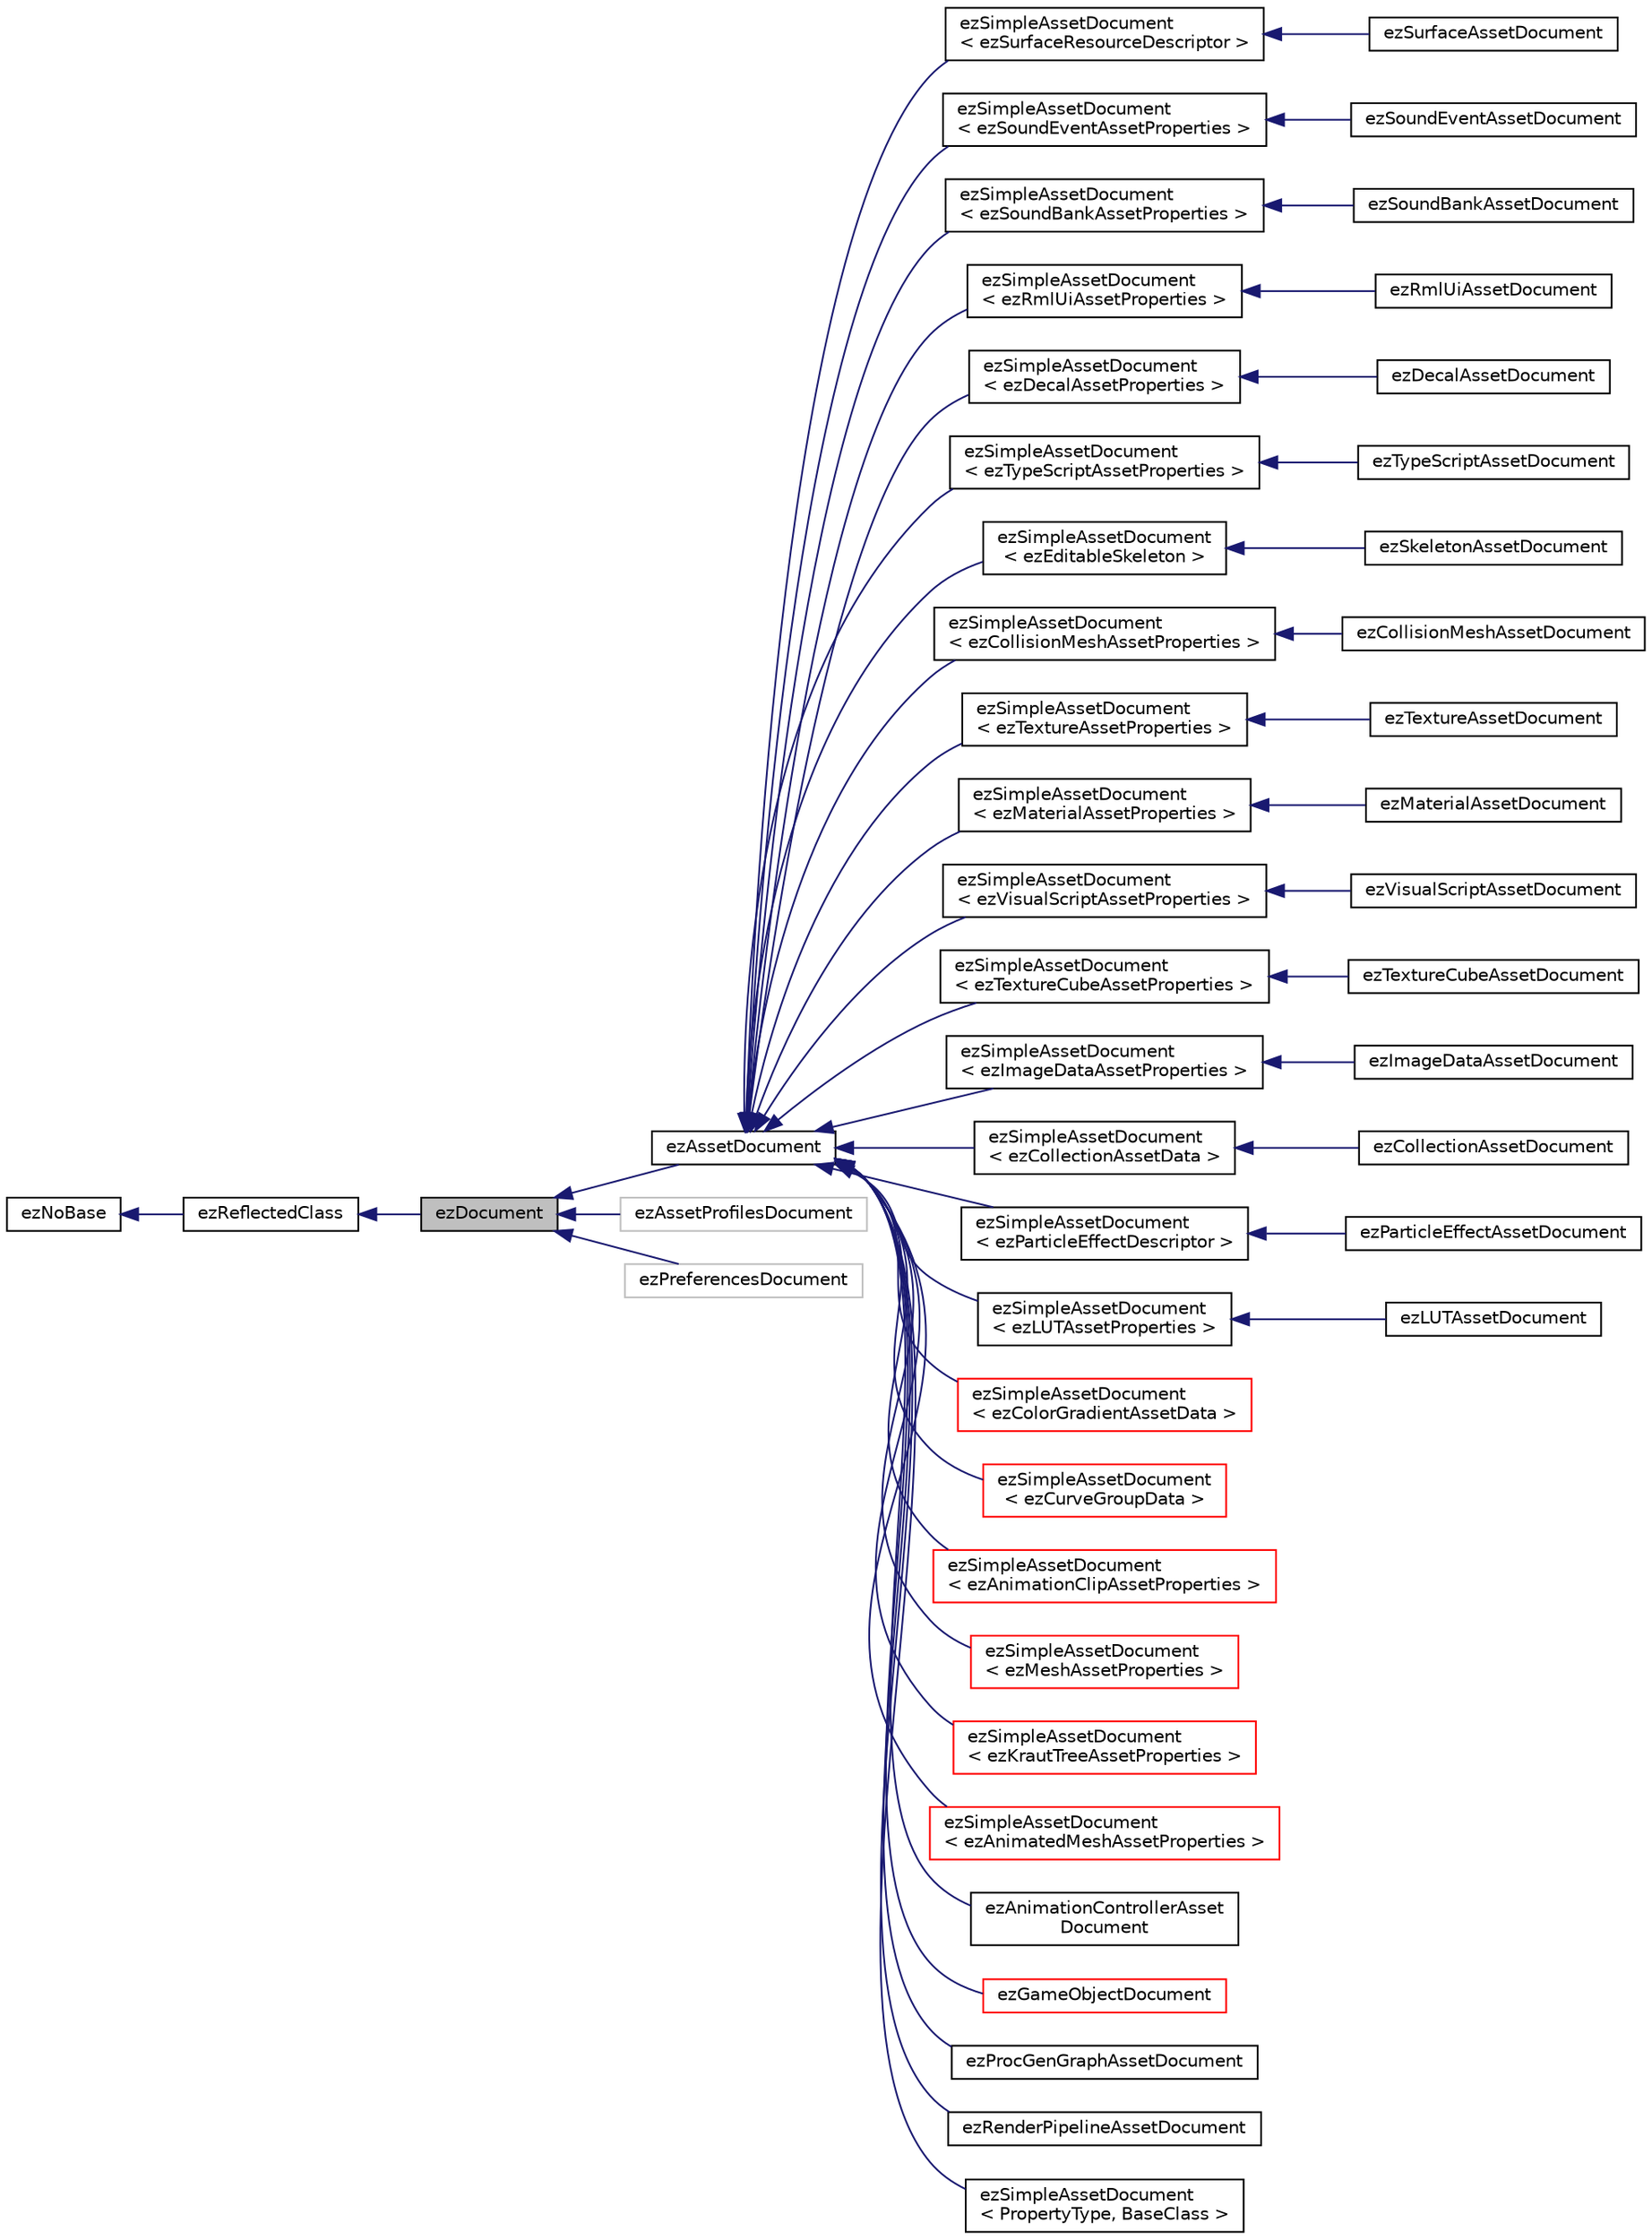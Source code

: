 digraph "ezDocument"
{
 // LATEX_PDF_SIZE
  edge [fontname="Helvetica",fontsize="10",labelfontname="Helvetica",labelfontsize="10"];
  node [fontname="Helvetica",fontsize="10",shape=record];
  rankdir="LR";
  Node1 [label="ezDocument",height=0.2,width=0.4,color="black", fillcolor="grey75", style="filled", fontcolor="black",tooltip=" "];
  Node2 -> Node1 [dir="back",color="midnightblue",fontsize="10",style="solid",fontname="Helvetica"];
  Node2 [label="ezReflectedClass",height=0.2,width=0.4,color="black", fillcolor="white", style="filled",URL="$db/d45/classez_reflected_class.htm",tooltip="All classes that should be dynamically reflectable, need to be derived from this base class."];
  Node3 -> Node2 [dir="back",color="midnightblue",fontsize="10",style="solid",fontname="Helvetica"];
  Node3 [label="ezNoBase",height=0.2,width=0.4,color="black", fillcolor="white", style="filled",URL="$d4/d02/classez_no_base.htm",tooltip="Dummy type to pass to templates and macros that expect a base type for a class that has no base."];
  Node1 -> Node4 [dir="back",color="midnightblue",fontsize="10",style="solid",fontname="Helvetica"];
  Node4 [label="ezAssetDocument",height=0.2,width=0.4,color="black", fillcolor="white", style="filled",URL="$d2/d47/classez_asset_document.htm",tooltip=" "];
  Node4 -> Node5 [dir="back",color="midnightblue",fontsize="10",style="solid",fontname="Helvetica"];
  Node5 [label="ezSimpleAssetDocument\l\< ezSurfaceResourceDescriptor \>",height=0.2,width=0.4,color="black", fillcolor="white", style="filled",URL="$d9/d62/classez_simple_asset_document.htm",tooltip=" "];
  Node5 -> Node6 [dir="back",color="midnightblue",fontsize="10",style="solid",fontname="Helvetica"];
  Node6 [label="ezSurfaceAssetDocument",height=0.2,width=0.4,color="black", fillcolor="white", style="filled",URL="$d1/d0e/classez_surface_asset_document.htm",tooltip=" "];
  Node4 -> Node7 [dir="back",color="midnightblue",fontsize="10",style="solid",fontname="Helvetica"];
  Node7 [label="ezSimpleAssetDocument\l\< ezSoundEventAssetProperties \>",height=0.2,width=0.4,color="black", fillcolor="white", style="filled",URL="$d9/d62/classez_simple_asset_document.htm",tooltip=" "];
  Node7 -> Node8 [dir="back",color="midnightblue",fontsize="10",style="solid",fontname="Helvetica"];
  Node8 [label="ezSoundEventAssetDocument",height=0.2,width=0.4,color="black", fillcolor="white", style="filled",URL="$d8/dac/classez_sound_event_asset_document.htm",tooltip=" "];
  Node4 -> Node9 [dir="back",color="midnightblue",fontsize="10",style="solid",fontname="Helvetica"];
  Node9 [label="ezSimpleAssetDocument\l\< ezSoundBankAssetProperties \>",height=0.2,width=0.4,color="black", fillcolor="white", style="filled",URL="$d9/d62/classez_simple_asset_document.htm",tooltip=" "];
  Node9 -> Node10 [dir="back",color="midnightblue",fontsize="10",style="solid",fontname="Helvetica"];
  Node10 [label="ezSoundBankAssetDocument",height=0.2,width=0.4,color="black", fillcolor="white", style="filled",URL="$d5/d04/classez_sound_bank_asset_document.htm",tooltip=" "];
  Node4 -> Node11 [dir="back",color="midnightblue",fontsize="10",style="solid",fontname="Helvetica"];
  Node11 [label="ezSimpleAssetDocument\l\< ezRmlUiAssetProperties \>",height=0.2,width=0.4,color="black", fillcolor="white", style="filled",URL="$d9/d62/classez_simple_asset_document.htm",tooltip=" "];
  Node11 -> Node12 [dir="back",color="midnightblue",fontsize="10",style="solid",fontname="Helvetica"];
  Node12 [label="ezRmlUiAssetDocument",height=0.2,width=0.4,color="black", fillcolor="white", style="filled",URL="$dc/ded/classez_rml_ui_asset_document.htm",tooltip=" "];
  Node4 -> Node13 [dir="back",color="midnightblue",fontsize="10",style="solid",fontname="Helvetica"];
  Node13 [label="ezSimpleAssetDocument\l\< ezDecalAssetProperties \>",height=0.2,width=0.4,color="black", fillcolor="white", style="filled",URL="$d9/d62/classez_simple_asset_document.htm",tooltip=" "];
  Node13 -> Node14 [dir="back",color="midnightblue",fontsize="10",style="solid",fontname="Helvetica"];
  Node14 [label="ezDecalAssetDocument",height=0.2,width=0.4,color="black", fillcolor="white", style="filled",URL="$db/d32/classez_decal_asset_document.htm",tooltip=" "];
  Node4 -> Node15 [dir="back",color="midnightblue",fontsize="10",style="solid",fontname="Helvetica"];
  Node15 [label="ezSimpleAssetDocument\l\< ezTypeScriptAssetProperties \>",height=0.2,width=0.4,color="black", fillcolor="white", style="filled",URL="$d9/d62/classez_simple_asset_document.htm",tooltip=" "];
  Node15 -> Node16 [dir="back",color="midnightblue",fontsize="10",style="solid",fontname="Helvetica"];
  Node16 [label="ezTypeScriptAssetDocument",height=0.2,width=0.4,color="black", fillcolor="white", style="filled",URL="$da/ddb/classez_type_script_asset_document.htm",tooltip=" "];
  Node4 -> Node17 [dir="back",color="midnightblue",fontsize="10",style="solid",fontname="Helvetica"];
  Node17 [label="ezSimpleAssetDocument\l\< ezEditableSkeleton \>",height=0.2,width=0.4,color="black", fillcolor="white", style="filled",URL="$d9/d62/classez_simple_asset_document.htm",tooltip=" "];
  Node17 -> Node18 [dir="back",color="midnightblue",fontsize="10",style="solid",fontname="Helvetica"];
  Node18 [label="ezSkeletonAssetDocument",height=0.2,width=0.4,color="black", fillcolor="white", style="filled",URL="$d2/d34/classez_skeleton_asset_document.htm",tooltip=" "];
  Node4 -> Node19 [dir="back",color="midnightblue",fontsize="10",style="solid",fontname="Helvetica"];
  Node19 [label="ezSimpleAssetDocument\l\< ezCollisionMeshAssetProperties \>",height=0.2,width=0.4,color="black", fillcolor="white", style="filled",URL="$d9/d62/classez_simple_asset_document.htm",tooltip=" "];
  Node19 -> Node20 [dir="back",color="midnightblue",fontsize="10",style="solid",fontname="Helvetica"];
  Node20 [label="ezCollisionMeshAssetDocument",height=0.2,width=0.4,color="black", fillcolor="white", style="filled",URL="$d9/d32/classez_collision_mesh_asset_document.htm",tooltip=" "];
  Node4 -> Node21 [dir="back",color="midnightblue",fontsize="10",style="solid",fontname="Helvetica"];
  Node21 [label="ezSimpleAssetDocument\l\< ezTextureAssetProperties \>",height=0.2,width=0.4,color="black", fillcolor="white", style="filled",URL="$d9/d62/classez_simple_asset_document.htm",tooltip=" "];
  Node21 -> Node22 [dir="back",color="midnightblue",fontsize="10",style="solid",fontname="Helvetica"];
  Node22 [label="ezTextureAssetDocument",height=0.2,width=0.4,color="black", fillcolor="white", style="filled",URL="$d5/df8/classez_texture_asset_document.htm",tooltip=" "];
  Node4 -> Node23 [dir="back",color="midnightblue",fontsize="10",style="solid",fontname="Helvetica"];
  Node23 [label="ezSimpleAssetDocument\l\< ezMaterialAssetProperties \>",height=0.2,width=0.4,color="black", fillcolor="white", style="filled",URL="$d9/d62/classez_simple_asset_document.htm",tooltip=" "];
  Node23 -> Node24 [dir="back",color="midnightblue",fontsize="10",style="solid",fontname="Helvetica"];
  Node24 [label="ezMaterialAssetDocument",height=0.2,width=0.4,color="black", fillcolor="white", style="filled",URL="$d3/d4c/classez_material_asset_document.htm",tooltip=" "];
  Node4 -> Node25 [dir="back",color="midnightblue",fontsize="10",style="solid",fontname="Helvetica"];
  Node25 [label="ezSimpleAssetDocument\l\< ezVisualScriptAssetProperties \>",height=0.2,width=0.4,color="black", fillcolor="white", style="filled",URL="$d9/d62/classez_simple_asset_document.htm",tooltip=" "];
  Node25 -> Node26 [dir="back",color="midnightblue",fontsize="10",style="solid",fontname="Helvetica"];
  Node26 [label="ezVisualScriptAssetDocument",height=0.2,width=0.4,color="black", fillcolor="white", style="filled",URL="$dc/de7/classez_visual_script_asset_document.htm",tooltip=" "];
  Node4 -> Node27 [dir="back",color="midnightblue",fontsize="10",style="solid",fontname="Helvetica"];
  Node27 [label="ezSimpleAssetDocument\l\< ezTextureCubeAssetProperties \>",height=0.2,width=0.4,color="black", fillcolor="white", style="filled",URL="$d9/d62/classez_simple_asset_document.htm",tooltip=" "];
  Node27 -> Node28 [dir="back",color="midnightblue",fontsize="10",style="solid",fontname="Helvetica"];
  Node28 [label="ezTextureCubeAssetDocument",height=0.2,width=0.4,color="black", fillcolor="white", style="filled",URL="$df/dd8/classez_texture_cube_asset_document.htm",tooltip=" "];
  Node4 -> Node29 [dir="back",color="midnightblue",fontsize="10",style="solid",fontname="Helvetica"];
  Node29 [label="ezSimpleAssetDocument\l\< ezImageDataAssetProperties \>",height=0.2,width=0.4,color="black", fillcolor="white", style="filled",URL="$d9/d62/classez_simple_asset_document.htm",tooltip=" "];
  Node29 -> Node30 [dir="back",color="midnightblue",fontsize="10",style="solid",fontname="Helvetica"];
  Node30 [label="ezImageDataAssetDocument",height=0.2,width=0.4,color="black", fillcolor="white", style="filled",URL="$d0/d33/classez_image_data_asset_document.htm",tooltip=" "];
  Node4 -> Node31 [dir="back",color="midnightblue",fontsize="10",style="solid",fontname="Helvetica"];
  Node31 [label="ezSimpleAssetDocument\l\< ezCollectionAssetData \>",height=0.2,width=0.4,color="black", fillcolor="white", style="filled",URL="$d9/d62/classez_simple_asset_document.htm",tooltip=" "];
  Node31 -> Node32 [dir="back",color="midnightblue",fontsize="10",style="solid",fontname="Helvetica"];
  Node32 [label="ezCollectionAssetDocument",height=0.2,width=0.4,color="black", fillcolor="white", style="filled",URL="$d9/d6e/classez_collection_asset_document.htm",tooltip=" "];
  Node4 -> Node33 [dir="back",color="midnightblue",fontsize="10",style="solid",fontname="Helvetica"];
  Node33 [label="ezSimpleAssetDocument\l\< ezParticleEffectDescriptor \>",height=0.2,width=0.4,color="black", fillcolor="white", style="filled",URL="$d9/d62/classez_simple_asset_document.htm",tooltip=" "];
  Node33 -> Node34 [dir="back",color="midnightblue",fontsize="10",style="solid",fontname="Helvetica"];
  Node34 [label="ezParticleEffectAssetDocument",height=0.2,width=0.4,color="black", fillcolor="white", style="filled",URL="$d8/d70/classez_particle_effect_asset_document.htm",tooltip=" "];
  Node4 -> Node35 [dir="back",color="midnightblue",fontsize="10",style="solid",fontname="Helvetica"];
  Node35 [label="ezSimpleAssetDocument\l\< ezLUTAssetProperties \>",height=0.2,width=0.4,color="black", fillcolor="white", style="filled",URL="$d9/d62/classez_simple_asset_document.htm",tooltip=" "];
  Node35 -> Node36 [dir="back",color="midnightblue",fontsize="10",style="solid",fontname="Helvetica"];
  Node36 [label="ezLUTAssetDocument",height=0.2,width=0.4,color="black", fillcolor="white", style="filled",URL="$d4/d3b/classez_l_u_t_asset_document.htm",tooltip=" "];
  Node4 -> Node37 [dir="back",color="midnightblue",fontsize="10",style="solid",fontname="Helvetica"];
  Node37 [label="ezSimpleAssetDocument\l\< ezColorGradientAssetData \>",height=0.2,width=0.4,color="red", fillcolor="white", style="filled",URL="$d9/d62/classez_simple_asset_document.htm",tooltip=" "];
  Node4 -> Node39 [dir="back",color="midnightblue",fontsize="10",style="solid",fontname="Helvetica"];
  Node39 [label="ezSimpleAssetDocument\l\< ezCurveGroupData \>",height=0.2,width=0.4,color="red", fillcolor="white", style="filled",URL="$d9/d62/classez_simple_asset_document.htm",tooltip=" "];
  Node4 -> Node41 [dir="back",color="midnightblue",fontsize="10",style="solid",fontname="Helvetica"];
  Node41 [label="ezSimpleAssetDocument\l\< ezAnimationClipAssetProperties \>",height=0.2,width=0.4,color="red", fillcolor="white", style="filled",URL="$d9/d62/classez_simple_asset_document.htm",tooltip=" "];
  Node4 -> Node43 [dir="back",color="midnightblue",fontsize="10",style="solid",fontname="Helvetica"];
  Node43 [label="ezSimpleAssetDocument\l\< ezMeshAssetProperties \>",height=0.2,width=0.4,color="red", fillcolor="white", style="filled",URL="$d9/d62/classez_simple_asset_document.htm",tooltip=" "];
  Node4 -> Node45 [dir="back",color="midnightblue",fontsize="10",style="solid",fontname="Helvetica"];
  Node45 [label="ezSimpleAssetDocument\l\< ezKrautTreeAssetProperties \>",height=0.2,width=0.4,color="red", fillcolor="white", style="filled",URL="$d9/d62/classez_simple_asset_document.htm",tooltip=" "];
  Node4 -> Node47 [dir="back",color="midnightblue",fontsize="10",style="solid",fontname="Helvetica"];
  Node47 [label="ezSimpleAssetDocument\l\< ezAnimatedMeshAssetProperties \>",height=0.2,width=0.4,color="red", fillcolor="white", style="filled",URL="$d9/d62/classez_simple_asset_document.htm",tooltip=" "];
  Node4 -> Node49 [dir="back",color="midnightblue",fontsize="10",style="solid",fontname="Helvetica"];
  Node49 [label="ezAnimationControllerAsset\lDocument",height=0.2,width=0.4,color="black", fillcolor="white", style="filled",URL="$d2/d07/classez_animation_controller_asset_document.htm",tooltip=" "];
  Node4 -> Node50 [dir="back",color="midnightblue",fontsize="10",style="solid",fontname="Helvetica"];
  Node50 [label="ezGameObjectDocument",height=0.2,width=0.4,color="red", fillcolor="white", style="filled",URL="$d0/d53/classez_game_object_document.htm",tooltip=" "];
  Node4 -> Node55 [dir="back",color="midnightblue",fontsize="10",style="solid",fontname="Helvetica"];
  Node55 [label="ezProcGenGraphAssetDocument",height=0.2,width=0.4,color="black", fillcolor="white", style="filled",URL="$d4/de8/classez_proc_gen_graph_asset_document.htm",tooltip=" "];
  Node4 -> Node56 [dir="back",color="midnightblue",fontsize="10",style="solid",fontname="Helvetica"];
  Node56 [label="ezRenderPipelineAssetDocument",height=0.2,width=0.4,color="black", fillcolor="white", style="filled",URL="$d8/db6/classez_render_pipeline_asset_document.htm",tooltip=" "];
  Node4 -> Node57 [dir="back",color="midnightblue",fontsize="10",style="solid",fontname="Helvetica"];
  Node57 [label="ezSimpleAssetDocument\l\< PropertyType, BaseClass \>",height=0.2,width=0.4,color="black", fillcolor="white", style="filled",URL="$d9/d62/classez_simple_asset_document.htm",tooltip=" "];
  Node1 -> Node58 [dir="back",color="midnightblue",fontsize="10",style="solid",fontname="Helvetica"];
  Node58 [label="ezAssetProfilesDocument",height=0.2,width=0.4,color="grey75", fillcolor="white", style="filled",tooltip=" "];
  Node1 -> Node59 [dir="back",color="midnightblue",fontsize="10",style="solid",fontname="Helvetica"];
  Node59 [label="ezPreferencesDocument",height=0.2,width=0.4,color="grey75", fillcolor="white", style="filled",tooltip=" "];
}

